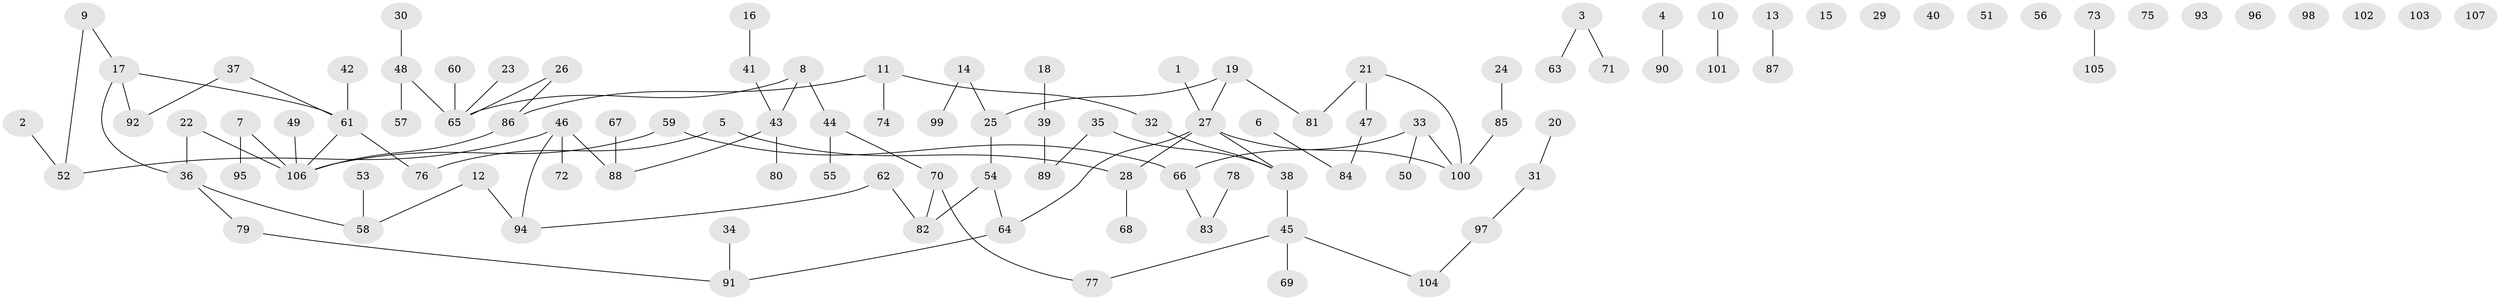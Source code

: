 // Generated by graph-tools (version 1.1) at 2025/12/03/09/25 04:12:54]
// undirected, 107 vertices, 101 edges
graph export_dot {
graph [start="1"]
  node [color=gray90,style=filled];
  1;
  2;
  3;
  4;
  5;
  6;
  7;
  8;
  9;
  10;
  11;
  12;
  13;
  14;
  15;
  16;
  17;
  18;
  19;
  20;
  21;
  22;
  23;
  24;
  25;
  26;
  27;
  28;
  29;
  30;
  31;
  32;
  33;
  34;
  35;
  36;
  37;
  38;
  39;
  40;
  41;
  42;
  43;
  44;
  45;
  46;
  47;
  48;
  49;
  50;
  51;
  52;
  53;
  54;
  55;
  56;
  57;
  58;
  59;
  60;
  61;
  62;
  63;
  64;
  65;
  66;
  67;
  68;
  69;
  70;
  71;
  72;
  73;
  74;
  75;
  76;
  77;
  78;
  79;
  80;
  81;
  82;
  83;
  84;
  85;
  86;
  87;
  88;
  89;
  90;
  91;
  92;
  93;
  94;
  95;
  96;
  97;
  98;
  99;
  100;
  101;
  102;
  103;
  104;
  105;
  106;
  107;
  1 -- 27;
  2 -- 52;
  3 -- 63;
  3 -- 71;
  4 -- 90;
  5 -- 28;
  5 -- 76;
  6 -- 84;
  7 -- 95;
  7 -- 106;
  8 -- 43;
  8 -- 44;
  8 -- 65;
  9 -- 17;
  9 -- 52;
  10 -- 101;
  11 -- 32;
  11 -- 74;
  11 -- 86;
  12 -- 58;
  12 -- 94;
  13 -- 87;
  14 -- 25;
  14 -- 99;
  16 -- 41;
  17 -- 36;
  17 -- 61;
  17 -- 92;
  18 -- 39;
  19 -- 25;
  19 -- 27;
  19 -- 81;
  20 -- 31;
  21 -- 47;
  21 -- 81;
  21 -- 100;
  22 -- 36;
  22 -- 106;
  23 -- 65;
  24 -- 85;
  25 -- 54;
  26 -- 65;
  26 -- 86;
  27 -- 28;
  27 -- 38;
  27 -- 64;
  27 -- 100;
  28 -- 68;
  30 -- 48;
  31 -- 97;
  32 -- 38;
  33 -- 50;
  33 -- 66;
  33 -- 100;
  34 -- 91;
  35 -- 38;
  35 -- 89;
  36 -- 58;
  36 -- 79;
  37 -- 61;
  37 -- 92;
  38 -- 45;
  39 -- 89;
  41 -- 43;
  42 -- 61;
  43 -- 80;
  43 -- 88;
  44 -- 55;
  44 -- 70;
  45 -- 69;
  45 -- 77;
  45 -- 104;
  46 -- 52;
  46 -- 72;
  46 -- 88;
  46 -- 94;
  47 -- 84;
  48 -- 57;
  48 -- 65;
  49 -- 106;
  53 -- 58;
  54 -- 64;
  54 -- 82;
  59 -- 66;
  59 -- 106;
  60 -- 65;
  61 -- 76;
  61 -- 106;
  62 -- 82;
  62 -- 94;
  64 -- 91;
  66 -- 83;
  67 -- 88;
  70 -- 77;
  70 -- 82;
  73 -- 105;
  78 -- 83;
  79 -- 91;
  85 -- 100;
  86 -- 106;
  97 -- 104;
}
